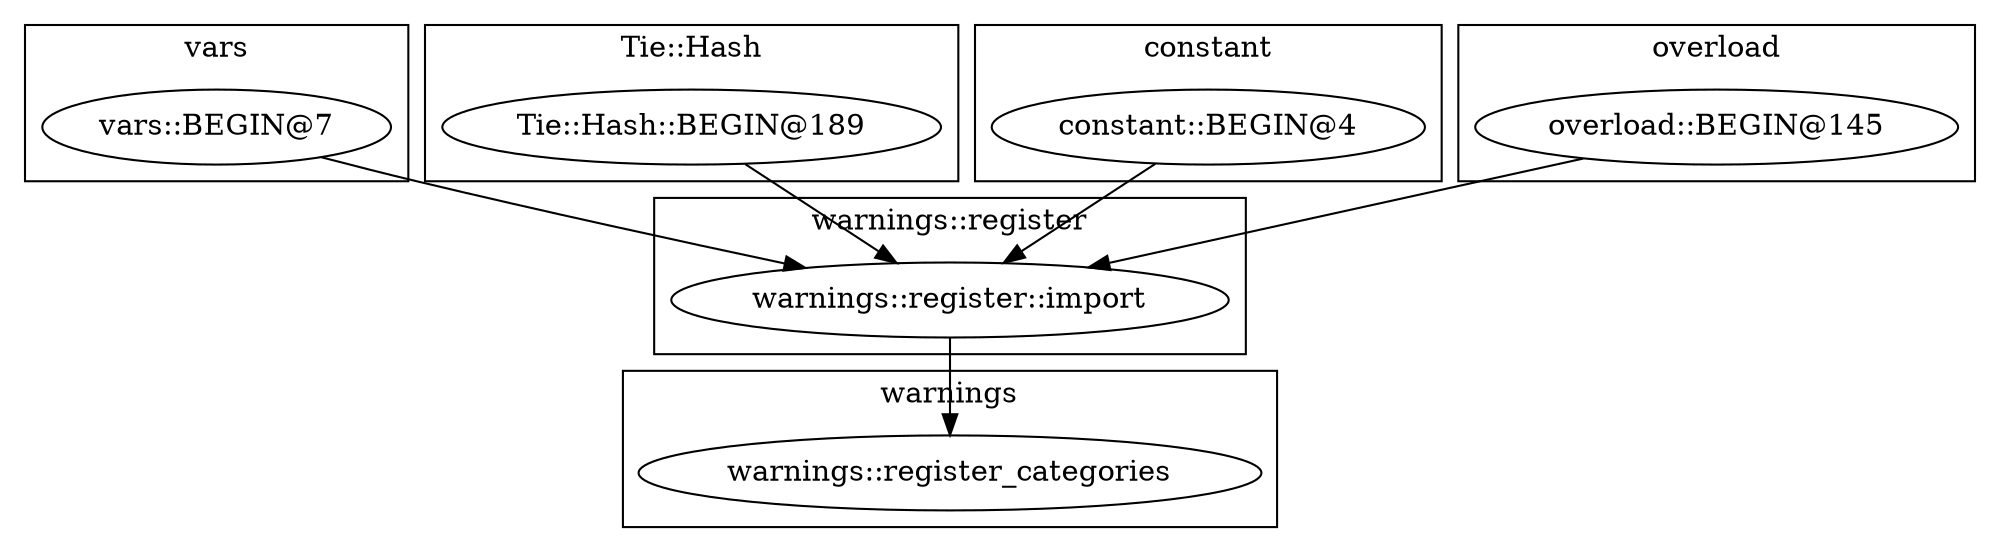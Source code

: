 digraph {
graph [overlap=false]
subgraph cluster_warnings {
	label="warnings";
	"warnings::register_categories";
}
subgraph cluster_vars {
	label="vars";
	"vars::BEGIN@7";
}
subgraph cluster_Tie_Hash {
	label="Tie::Hash";
	"Tie::Hash::BEGIN@189";
}
subgraph cluster_constant {
	label="constant";
	"constant::BEGIN@4";
}
subgraph cluster_overload {
	label="overload";
	"overload::BEGIN@145";
}
subgraph cluster_warnings_register {
	label="warnings::register";
	"warnings::register::import";
}
"warnings::register::import" -> "warnings::register_categories";
"constant::BEGIN@4" -> "warnings::register::import";
"overload::BEGIN@145" -> "warnings::register::import";
"Tie::Hash::BEGIN@189" -> "warnings::register::import";
"vars::BEGIN@7" -> "warnings::register::import";
}
